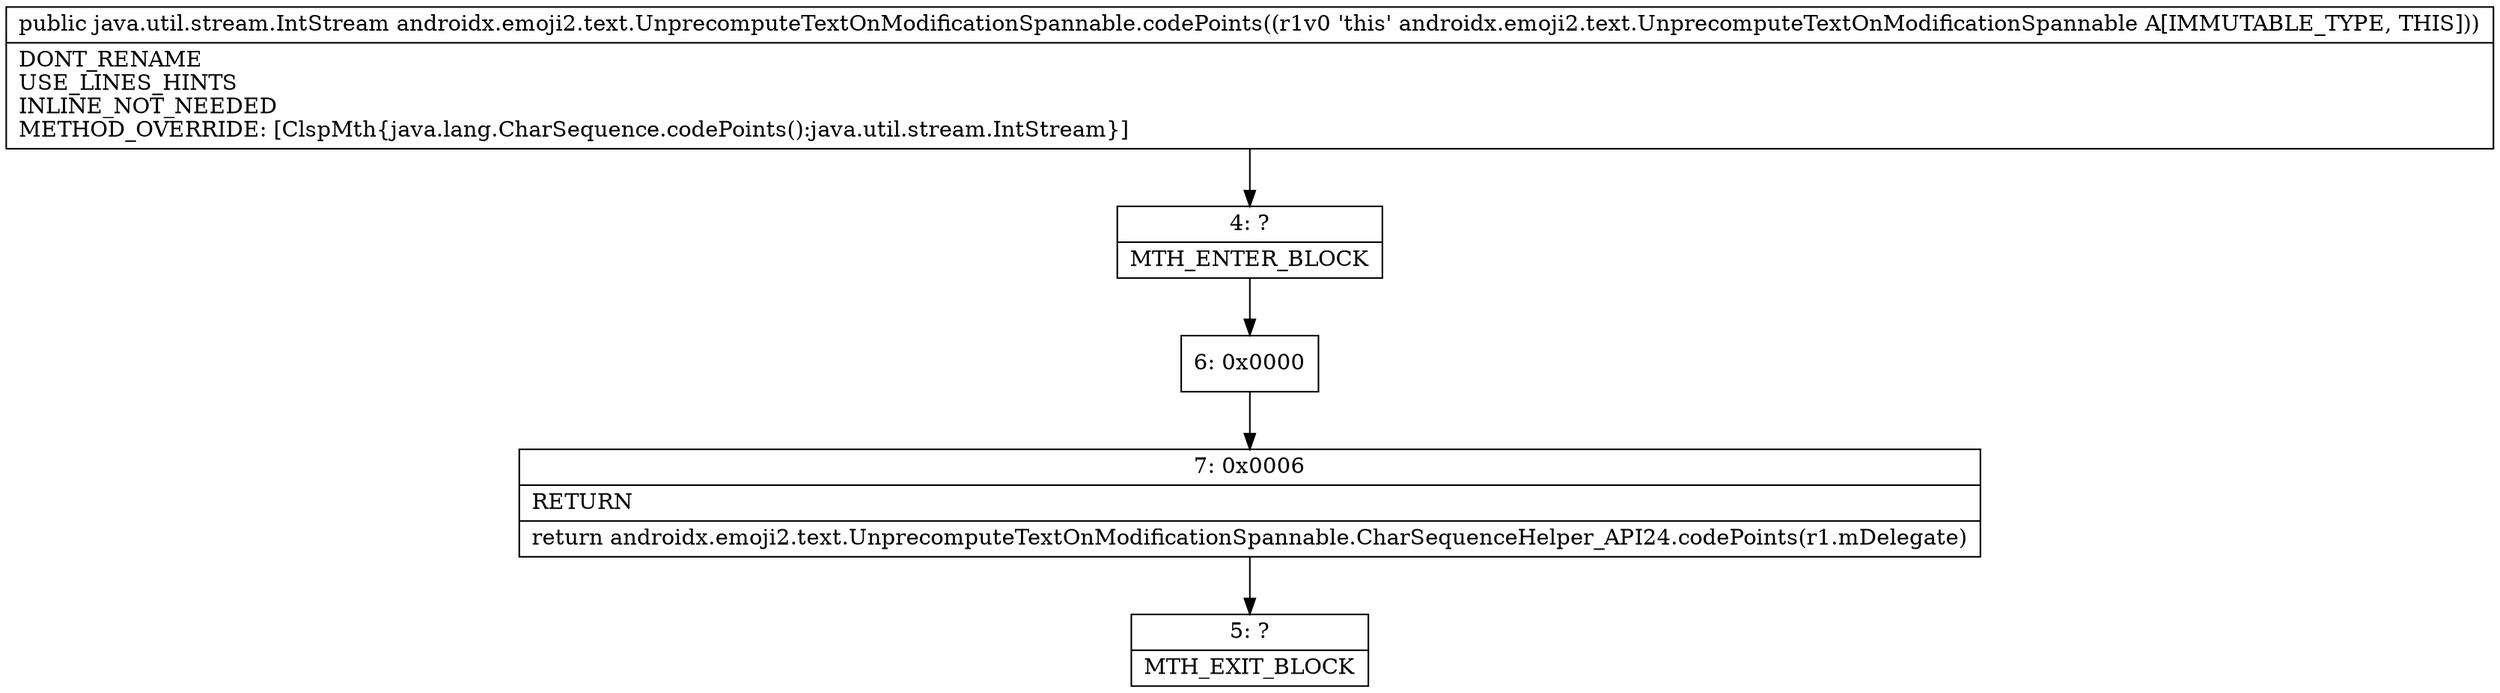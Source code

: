 digraph "CFG forandroidx.emoji2.text.UnprecomputeTextOnModificationSpannable.codePoints()Ljava\/util\/stream\/IntStream;" {
Node_4 [shape=record,label="{4\:\ ?|MTH_ENTER_BLOCK\l}"];
Node_6 [shape=record,label="{6\:\ 0x0000}"];
Node_7 [shape=record,label="{7\:\ 0x0006|RETURN\l|return androidx.emoji2.text.UnprecomputeTextOnModificationSpannable.CharSequenceHelper_API24.codePoints(r1.mDelegate)\l}"];
Node_5 [shape=record,label="{5\:\ ?|MTH_EXIT_BLOCK\l}"];
MethodNode[shape=record,label="{public java.util.stream.IntStream androidx.emoji2.text.UnprecomputeTextOnModificationSpannable.codePoints((r1v0 'this' androidx.emoji2.text.UnprecomputeTextOnModificationSpannable A[IMMUTABLE_TYPE, THIS]))  | DONT_RENAME\lUSE_LINES_HINTS\lINLINE_NOT_NEEDED\lMETHOD_OVERRIDE: [ClspMth\{java.lang.CharSequence.codePoints():java.util.stream.IntStream\}]\l}"];
MethodNode -> Node_4;Node_4 -> Node_6;
Node_6 -> Node_7;
Node_7 -> Node_5;
}

